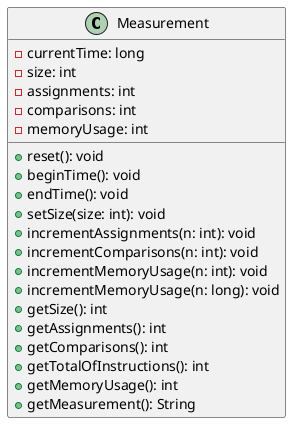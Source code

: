 @startuml
class Measurement {
  - currentTime: long
  - size: int
  - assignments: int
  - comparisons: int
  - memoryUsage: int

  + reset(): void
  + beginTime(): void
  + endTime(): void
  + setSize(size: int): void
  + incrementAssignments(n: int): void
  + incrementComparisons(n: int): void
  + incrementMemoryUsage(n: int): void
  + incrementMemoryUsage(n: long): void
  + getSize(): int
  + getAssignments(): int
  + getComparisons(): int
  + getTotalOfInstructions(): int
  + getMemoryUsage(): int
  + getMeasurement(): String
}
@enduml
